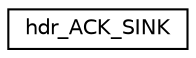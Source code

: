 digraph "Graphical Class Hierarchy"
{
 // LATEX_PDF_SIZE
  edge [fontname="Helvetica",fontsize="10",labelfontname="Helvetica",labelfontsize="10"];
  node [fontname="Helvetica",fontsize="10",shape=record];
  rankdir="LR";
  Node0 [label="hdr_ACK_SINK",height=0.2,width=0.4,color="black", fillcolor="white", style="filled",URL="$structhdr__ACK__SINK.html",tooltip="Header of the ACK sent by the SINK."];
}
